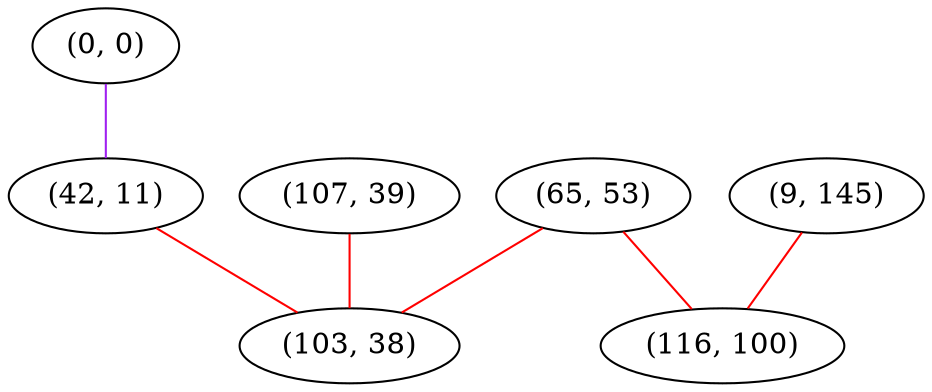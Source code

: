 graph "" {
"(65, 53)";
"(0, 0)";
"(42, 11)";
"(107, 39)";
"(103, 38)";
"(9, 145)";
"(116, 100)";
"(65, 53)" -- "(103, 38)"  [color=red, key=0, weight=1];
"(65, 53)" -- "(116, 100)"  [color=red, key=0, weight=1];
"(0, 0)" -- "(42, 11)"  [color=purple, key=0, weight=4];
"(42, 11)" -- "(103, 38)"  [color=red, key=0, weight=1];
"(107, 39)" -- "(103, 38)"  [color=red, key=0, weight=1];
"(9, 145)" -- "(116, 100)"  [color=red, key=0, weight=1];
}
